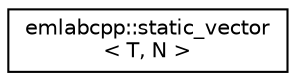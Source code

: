 digraph "Graphical Class Hierarchy"
{
 // LATEX_PDF_SIZE
  edge [fontname="Helvetica",fontsize="10",labelfontname="Helvetica",labelfontsize="10"];
  node [fontname="Helvetica",fontsize="10",shape=record];
  rankdir="LR";
  Node0 [label="emlabcpp::static_vector\l\< T, N \>",height=0.2,width=0.4,color="black", fillcolor="white", style="filled",URL="$classemlabcpp_1_1static__vector.html",tooltip="Data container for up to N elements."];
}
